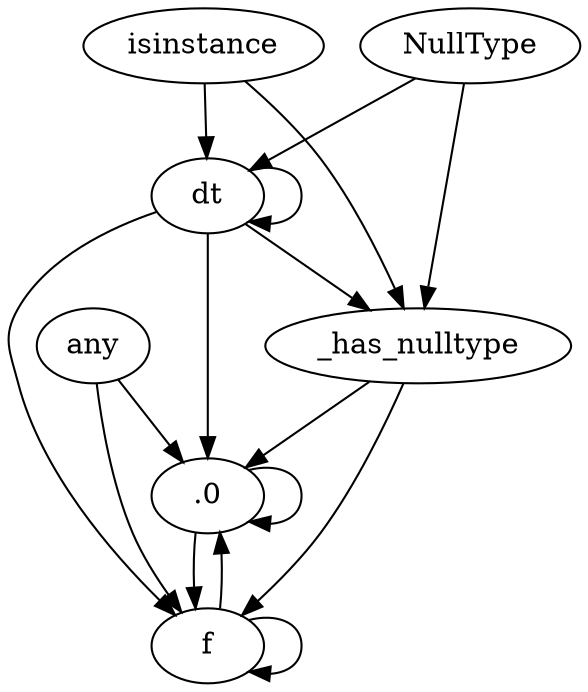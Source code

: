 strict digraph {.0->.0
any->.0
f->.0
_has_nulltype->.0
dt->.0
any->f
f->f
.0->f
_has_nulltype->f
dt->f
isinstance->dt
NullType->dt
dt->dt
isinstance->_has_nulltype
NullType->_has_nulltype
dt->_has_nulltype
.0->.0
any->.0
f->.0
_has_nulltype->.0
dt->.0
any->f
f->f
.0->f
_has_nulltype->f
dt->f
}